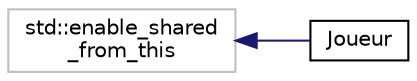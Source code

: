 digraph "Graphical Class Hierarchy"
{
 // LATEX_PDF_SIZE
  edge [fontname="Helvetica",fontsize="10",labelfontname="Helvetica",labelfontsize="10"];
  node [fontname="Helvetica",fontsize="10",shape=record];
  rankdir="LR";
  Node50 [label="std::enable_shared\l_from_this",height=0.2,width=0.4,color="grey75", fillcolor="white", style="filled",tooltip=" "];
  Node50 -> Node0 [dir="back",color="midnightblue",fontsize="10",style="solid",fontname="Helvetica"];
  Node0 [label="Joueur",height=0.2,width=0.4,color="black", fillcolor="white", style="filled",URL="$class_joueur.html",tooltip="Joueur de la partie."];
}
